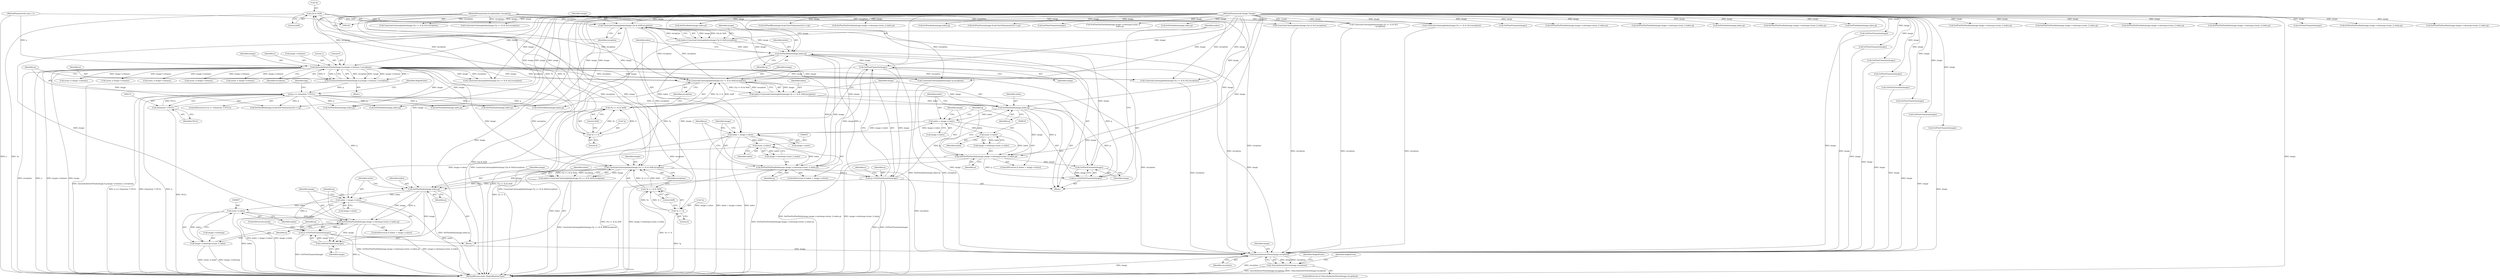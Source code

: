 digraph "0_ImageMagick_cc4ac341f29fa368da6ef01c207deaf8c61f6a2e@pointer" {
"1000680" [label="(Call,SetPixelIndex(image,index,q))"];
"1000671" [label="(Call,ConstrainColormapIndex(image,(*p >> 4) & 0x0f,exception))"];
"1000658" [label="(Call,GetPixelChannels(image))"];
"1000634" [label="(Call,SetPixelIndex(image,index,q))"];
"1000627" [label="(Call,ConstrainColormapIndex(image,(*p) & 0x0f,exception))"];
"1000623" [label="(Call,GetPixelChannels(image))"];
"1000601" [label="(Call,SetPixelIndex(image,index,q))"];
"1000592" [label="(Call,ConstrainColormapIndex(image,(*p >> 4) & 0x0f,exception))"];
"1000118" [label="(Call,QueueAuthenticPixels(image,0,y,image->columns,1,exception))"];
"1000106" [label="(MethodParameterIn,Image *image)"];
"1000109" [label="(MethodParameterIn,ssize_t y)"];
"1000110" [label="(MethodParameterIn,ExceptionInfo *exception)"];
"1000594" [label="(Call,(*p >> 4) & 0x0f)"];
"1000595" [label="(Call,*p >> 4)"];
"1000629" [label="(Call,(*p) & 0x0f)"];
"1000590" [label="(Call,index=ConstrainColormapIndex(image,(*p >> 4) & 0x0f,exception))"];
"1000128" [label="(Call,q == (Quantum *) NULL)"];
"1000116" [label="(Call,q=QueueAuthenticPixels(image,0,y,image->columns,1,exception))"];
"1000130" [label="(Call,(Quantum *) NULL)"];
"1000656" [label="(Call,q+=GetPixelChannels(image))"];
"1000644" [label="(Call,SetPixelViaPixelInfo(image,image->colormap+(ssize_t) index,q))"];
"1000650" [label="(Call,(ssize_t) index)"];
"1000639" [label="(Call,index < image->colors)"];
"1000606" [label="(Call,index < image->colors)"];
"1000611" [label="(Call,SetPixelViaPixelInfo(image,image->colormap+(ssize_t) index,q))"];
"1000617" [label="(Call,(ssize_t) index)"];
"1000625" [label="(Call,index=ConstrainColormapIndex(image,(*p) & 0x0f,exception))"];
"1000621" [label="(Call,q+=GetPixelChannels(image))"];
"1000673" [label="(Call,(*p >> 4) & 0x0f)"];
"1000674" [label="(Call,*p >> 4)"];
"1000669" [label="(Call,index=ConstrainColormapIndex(image,(*p >> 4) & 0x0f,exception))"];
"1000685" [label="(Call,index < image->colors)"];
"1000696" [label="(Call,(ssize_t) index)"];
"1000690" [label="(Call,SetPixelViaPixelInfo(image,image->colormap+(ssize_t) index,q))"];
"1000702" [label="(Call,q+=GetPixelChannels(image))"];
"1000704" [label="(Call,GetPixelChannels(image))"];
"1000800" [label="(Call,SyncAuthenticPixels(image,exception))"];
"1000799" [label="(Call,!SyncAuthenticPixels(image,exception))"];
"1000692" [label="(Call,image->colormap+(ssize_t) index)"];
"1000685" [label="(Call,index < image->colors)"];
"1000693" [label="(Call,image->colormap)"];
"1000607" [label="(Identifier,index)"];
"1000522" [label="(Call,GetPixelChannels(image))"];
"1000632" [label="(Literal,0x0f)"];
"1000764" [label="(Call,(ssize_t) image->columns)"];
"1000478" [label="(Call,GetPixelChannels(image))"];
"1000136" [label="(Identifier,bpp)"];
"1000641" [label="(Call,image->colors)"];
"1000686" [label="(Identifier,index)"];
"1000147" [label="(Call,(ssize_t) image->columns)"];
"1000403" [label="(Call,ConstrainColormapIndex(image,(*p) & 0x3,exception))"];
"1000364" [label="(Call,GetPixelChannels(image))"];
"1000740" [label="(Call,SetPixelViaPixelInfo(image,image->colormap+(ssize_t) index,q))"];
"1000260" [label="(Call,SetPixelViaPixelInfo(image,image->colormap+(ssize_t) index,q))"];
"1000298" [label="(Call,ConstrainColormapIndex(image,(*p >> 6) & 0x3,exception))"];
"1000594" [label="(Call,(*p >> 4) & 0x0f)"];
"1000611" [label="(Call,SetPixelViaPixelInfo(image,image->colormap+(ssize_t) index,q))"];
"1000121" [label="(Identifier,y)"];
"1000603" [label="(Identifier,index)"];
"1000122" [label="(Call,image->columns)"];
"1000580" [label="(Call,(ssize_t) image->columns)"];
"1000590" [label="(Call,index=ConstrainColormapIndex(image,(*p >> 4) & 0x0f,exception))"];
"1000626" [label="(Identifier,index)"];
"1000696" [label="(Call,(ssize_t) index)"];
"1000307" [label="(Call,SetPixelIndex(image,index,q))"];
"1000795" [label="(Call,GetPixelChannels(image))"];
"1000677" [label="(Literal,4)"];
"1000544" [label="(Call,SetPixelIndex(image,index,q))"];
"1000250" [label="(Call,SetPixelViaPixelInfo(image,image->colormap+(ssize_t) index,q))"];
"1000620" [label="(Identifier,q)"];
"1000658" [label="(Call,GetPixelChannels(image))"];
"1000628" [label="(Identifier,image)"];
"1000410" [label="(Call,SetPixelIndex(image,index,q))"];
"1000606" [label="(Call,index < image->colors)"];
"1000652" [label="(Identifier,index)"];
"1000134" [label="(Identifier,MagickFalse)"];
"1000510" [label="(Call,SetPixelViaPixelInfo(image,image->colormap+(ssize_t) index,q))"];
"1000106" [label="(MethodParameterIn,Image *image)"];
"1000598" [label="(Literal,4)"];
"1000646" [label="(Call,image->colormap+(ssize_t) index)"];
"1000699" [label="(Identifier,q)"];
"1000670" [label="(Identifier,index)"];
"1000682" [label="(Identifier,index)"];
"1000125" [label="(Literal,1)"];
"1000802" [label="(Identifier,exception)"];
"1000368" [label="(Call,ConstrainColormapIndex(image,(*p >> 2) & 0x3,exception))"];
"1000129" [label="(Identifier,q)"];
"1000678" [label="(Literal,0x0f)"];
"1000730" [label="(Call,SetPixelIndex(image,index,q))"];
"1000116" [label="(Call,q=QueueAuthenticPixels(image,0,y,image->columns,1,exception))"];
"1000627" [label="(Call,ConstrainColormapIndex(image,(*p) & 0x0f,exception))"];
"1000599" [label="(Literal,0x0f)"];
"1000684" [label="(ControlStructure,if (index < image->colors))"];
"1000447" [label="(Call,ConstrainColormapIndex(image,(*p >> 6) & 0x3,exception))"];
"1000640" [label="(Identifier,index)"];
"1000491" [label="(Call,ConstrainColormapIndex(image,(*p >> 4) & 0x3,exception))"];
"1000605" [label="(ControlStructure,if (index < image->colors))"];
"1000801" [label="(Identifier,image)"];
"1000659" [label="(Identifier,image)"];
"1000635" [label="(Identifier,image)"];
"1000690" [label="(Call,SetPixelViaPixelInfo(image,image->colormap+(ssize_t) index,q))"];
"1000634" [label="(Call,SetPixelIndex(image,index,q))"];
"1000286" [label="(Call,(ssize_t) image->columns)"];
"1000633" [label="(Identifier,exception)"];
"1000593" [label="(Identifier,image)"];
"1000698" [label="(Identifier,index)"];
"1000669" [label="(Call,index=ConstrainColormapIndex(image,(*p >> 4) & 0x0f,exception))"];
"1000608" [label="(Call,image->colors)"];
"1000687" [label="(Call,image->colors)"];
"1000657" [label="(Identifier,q)"];
"1000602" [label="(Identifier,image)"];
"1000621" [label="(Call,q+=GetPixelChannels(image))"];
"1000619" [label="(Identifier,index)"];
"1000111" [label="(Block,)"];
"1000622" [label="(Identifier,q)"];
"1000683" [label="(Identifier,q)"];
"1000655" [label="(Identifier,p)"];
"1000680" [label="(Call,SetPixelIndex(image,index,q))"];
"1000333" [label="(Call,ConstrainColormapIndex(image,(*p >> 4) & 0x3,exception))"];
"1000591" [label="(Identifier,index)"];
"1000601" [label="(Call,SetPixelIndex(image,index,q))"];
"1000656" [label="(Call,q+=GetPixelChannels(image))"];
"1000681" [label="(Identifier,image)"];
"1000387" [label="(Call,SetPixelViaPixelInfo(image,image->colormap+(ssize_t) index,q))"];
"1000317" [label="(Call,SetPixelViaPixelInfo(image,image->colormap+(ssize_t) index,q))"];
"1000110" [label="(MethodParameterIn,ExceptionInfo *exception)"];
"1000432" [label="(Call,GetPixelChannels(image))"];
"1000772" [label="(Call,SetPixelRed(image,ScaleCharToQuantum(*p++),q))"];
"1000117" [label="(Identifier,q)"];
"1000636" [label="(Identifier,index)"];
"1000109" [label="(MethodParameterIn,ssize_t y)"];
"1000466" [label="(Call,SetPixelViaPixelInfo(image,image->colormap+(ssize_t) index,q))"];
"1000638" [label="(ControlStructure,if (index < image->colors))"];
"1000623" [label="(Call,GetPixelChannels(image))"];
"1000399" [label="(Call,GetPixelChannels(image))"];
"1000715" [label="(Call,(ssize_t) image->columns)"];
"1000671" [label="(Call,ConstrainColormapIndex(image,(*p >> 4) & 0x0f,exception))"];
"1000703" [label="(Identifier,q)"];
"1000804" [label="(Identifier,MagickFalse)"];
"1000127" [label="(ControlStructure,if (q == (Quantum *) NULL))"];
"1000630" [label="(Call,*p)"];
"1000612" [label="(Identifier,image)"];
"1000800" [label="(Call,SyncAuthenticPixels(image,exception))"];
"1000188" [label="(Call,SetPixelViaPixelInfo(image,image->colormap+(ssize_t) index,q))"];
"1000692" [label="(Call,image->colormap+(ssize_t) index)"];
"1000668" [label="(Block,)"];
"1000637" [label="(Identifier,q)"];
"1000535" [label="(Call,ConstrainColormapIndex(image,(*p >> 2) & 0x3,\n                       exception))"];
"1000352" [label="(Call,SetPixelViaPixelInfo(image,image->colormap+(ssize_t) index,q))"];
"1000639" [label="(Call,index < image->colors)"];
"1000132" [label="(Identifier,NULL)"];
"1000118" [label="(Call,QueueAuthenticPixels(image,0,y,image->columns,1,exception))"];
"1000587" [label="(Identifier,x)"];
"1000807" [label="(MethodReturn,static MagickBooleanType)"];
"1000625" [label="(Call,index=ConstrainColormapIndex(image,(*p) & 0x0f,exception))"];
"1000456" [label="(Call,SetPixelIndex(image,index,q))"];
"1000500" [label="(Call,SetPixelIndex(image,index,q))"];
"1000701" [label="(Identifier,p)"];
"1000675" [label="(Call,*p)"];
"1000592" [label="(Call,ConstrainColormapIndex(image,(*p >> 4) & 0x0f,exception))"];
"1000178" [label="(Call,SetPixelIndex(image,index,q))"];
"1000120" [label="(Literal,0)"];
"1000786" [label="(Call,SetPixelBlue(image,ScaleCharToQuantum(*p++),q))"];
"1000604" [label="(Identifier,q)"];
"1000126" [label="(Identifier,exception)"];
"1000420" [label="(Call,SetPixelViaPixelInfo(image,image->colormap+(ssize_t) index,q))"];
"1000806" [label="(Identifier,MagickTrue)"];
"1000128" [label="(Call,q == (Quantum *) NULL)"];
"1000702" [label="(Call,q+=GetPixelChannels(image))"];
"1000617" [label="(Call,(ssize_t) index)"];
"1000679" [label="(Identifier,exception)"];
"1000673" [label="(Call,(*p >> 4) & 0x0f)"];
"1000342" [label="(Call,SetPixelIndex(image,index,q))"];
"1000644" [label="(Call,SetPixelViaPixelInfo(image,image->colormap+(ssize_t) index,q))"];
"1000674" [label="(Call,*p >> 4)"];
"1000798" [label="(ControlStructure,if (!SyncAuthenticPixels(image,exception)))"];
"1000130" [label="(Call,(Quantum *) NULL)"];
"1000566" [label="(Call,GetPixelChannels(image))"];
"1000240" [label="(Call,SetPixelIndex(image,index,q))"];
"1000691" [label="(Identifier,image)"];
"1000706" [label="(ControlStructure,break;)"];
"1000119" [label="(Identifier,image)"];
"1000650" [label="(Call,(ssize_t) index)"];
"1000779" [label="(Call,SetPixelGreen(image,ScaleCharToQuantum(*p++),q))"];
"1000595" [label="(Call,*p >> 4)"];
"1000672" [label="(Identifier,image)"];
"1000799" [label="(Call,!SyncAuthenticPixels(image,exception))"];
"1000272" [label="(Call,GetPixelChannels(image))"];
"1000329" [label="(Call,GetPixelChannels(image))"];
"1000624" [label="(Identifier,image)"];
"1000596" [label="(Call,*p)"];
"1000554" [label="(Call,SetPixelViaPixelInfo(image,image->colormap+(ssize_t)\n                        index,q))"];
"1000754" [label="(Call,GetPixelChannels(image))"];
"1000600" [label="(Identifier,exception)"];
"1000705" [label="(Identifier,image)"];
"1000200" [label="(Call,GetPixelChannels(image))"];
"1000645" [label="(Identifier,image)"];
"1000629" [label="(Call,(*p) & 0x0f)"];
"1000589" [label="(Block,)"];
"1000613" [label="(Call,image->colormap+(ssize_t) index)"];
"1000704" [label="(Call,GetPixelChannels(image))"];
"1000377" [label="(Call,SetPixelIndex(image,index,q))"];
"1000653" [label="(Identifier,q)"];
"1000725" [label="(Call,ConstrainColormapIndex(image,*p,exception))"];
"1000680" -> "1000668"  [label="AST: "];
"1000680" -> "1000683"  [label="CFG: "];
"1000681" -> "1000680"  [label="AST: "];
"1000682" -> "1000680"  [label="AST: "];
"1000683" -> "1000680"  [label="AST: "];
"1000686" -> "1000680"  [label="CFG: "];
"1000680" -> "1000807"  [label="DDG: SetPixelIndex(image,index,q)"];
"1000671" -> "1000680"  [label="DDG: image"];
"1000106" -> "1000680"  [label="DDG: image"];
"1000669" -> "1000680"  [label="DDG: index"];
"1000128" -> "1000680"  [label="DDG: q"];
"1000656" -> "1000680"  [label="DDG: q"];
"1000680" -> "1000685"  [label="DDG: index"];
"1000680" -> "1000690"  [label="DDG: image"];
"1000680" -> "1000690"  [label="DDG: q"];
"1000680" -> "1000702"  [label="DDG: q"];
"1000680" -> "1000704"  [label="DDG: image"];
"1000671" -> "1000669"  [label="AST: "];
"1000671" -> "1000679"  [label="CFG: "];
"1000672" -> "1000671"  [label="AST: "];
"1000673" -> "1000671"  [label="AST: "];
"1000679" -> "1000671"  [label="AST: "];
"1000669" -> "1000671"  [label="CFG: "];
"1000671" -> "1000807"  [label="DDG: (*p >> 4) & 0x0f"];
"1000671" -> "1000669"  [label="DDG: image"];
"1000671" -> "1000669"  [label="DDG: (*p >> 4) & 0x0f"];
"1000671" -> "1000669"  [label="DDG: exception"];
"1000658" -> "1000671"  [label="DDG: image"];
"1000118" -> "1000671"  [label="DDG: image"];
"1000118" -> "1000671"  [label="DDG: exception"];
"1000106" -> "1000671"  [label="DDG: image"];
"1000673" -> "1000671"  [label="DDG: *p >> 4"];
"1000673" -> "1000671"  [label="DDG: 0x0f"];
"1000627" -> "1000671"  [label="DDG: exception"];
"1000110" -> "1000671"  [label="DDG: exception"];
"1000671" -> "1000800"  [label="DDG: exception"];
"1000658" -> "1000656"  [label="AST: "];
"1000658" -> "1000659"  [label="CFG: "];
"1000659" -> "1000658"  [label="AST: "];
"1000656" -> "1000658"  [label="CFG: "];
"1000658" -> "1000592"  [label="DDG: image"];
"1000658" -> "1000656"  [label="DDG: image"];
"1000634" -> "1000658"  [label="DDG: image"];
"1000644" -> "1000658"  [label="DDG: image"];
"1000106" -> "1000658"  [label="DDG: image"];
"1000658" -> "1000800"  [label="DDG: image"];
"1000634" -> "1000589"  [label="AST: "];
"1000634" -> "1000637"  [label="CFG: "];
"1000635" -> "1000634"  [label="AST: "];
"1000636" -> "1000634"  [label="AST: "];
"1000637" -> "1000634"  [label="AST: "];
"1000640" -> "1000634"  [label="CFG: "];
"1000634" -> "1000807"  [label="DDG: SetPixelIndex(image,index,q)"];
"1000627" -> "1000634"  [label="DDG: image"];
"1000106" -> "1000634"  [label="DDG: image"];
"1000625" -> "1000634"  [label="DDG: index"];
"1000621" -> "1000634"  [label="DDG: q"];
"1000634" -> "1000639"  [label="DDG: index"];
"1000634" -> "1000644"  [label="DDG: image"];
"1000634" -> "1000644"  [label="DDG: q"];
"1000634" -> "1000656"  [label="DDG: q"];
"1000627" -> "1000625"  [label="AST: "];
"1000627" -> "1000633"  [label="CFG: "];
"1000628" -> "1000627"  [label="AST: "];
"1000629" -> "1000627"  [label="AST: "];
"1000633" -> "1000627"  [label="AST: "];
"1000625" -> "1000627"  [label="CFG: "];
"1000627" -> "1000807"  [label="DDG: (*p) & 0x0f"];
"1000627" -> "1000592"  [label="DDG: exception"];
"1000627" -> "1000625"  [label="DDG: image"];
"1000627" -> "1000625"  [label="DDG: (*p) & 0x0f"];
"1000627" -> "1000625"  [label="DDG: exception"];
"1000623" -> "1000627"  [label="DDG: image"];
"1000106" -> "1000627"  [label="DDG: image"];
"1000629" -> "1000627"  [label="DDG: *p"];
"1000629" -> "1000627"  [label="DDG: 0x0f"];
"1000592" -> "1000627"  [label="DDG: exception"];
"1000110" -> "1000627"  [label="DDG: exception"];
"1000627" -> "1000800"  [label="DDG: exception"];
"1000623" -> "1000621"  [label="AST: "];
"1000623" -> "1000624"  [label="CFG: "];
"1000624" -> "1000623"  [label="AST: "];
"1000621" -> "1000623"  [label="CFG: "];
"1000623" -> "1000621"  [label="DDG: image"];
"1000601" -> "1000623"  [label="DDG: image"];
"1000611" -> "1000623"  [label="DDG: image"];
"1000106" -> "1000623"  [label="DDG: image"];
"1000601" -> "1000589"  [label="AST: "];
"1000601" -> "1000604"  [label="CFG: "];
"1000602" -> "1000601"  [label="AST: "];
"1000603" -> "1000601"  [label="AST: "];
"1000604" -> "1000601"  [label="AST: "];
"1000607" -> "1000601"  [label="CFG: "];
"1000592" -> "1000601"  [label="DDG: image"];
"1000106" -> "1000601"  [label="DDG: image"];
"1000590" -> "1000601"  [label="DDG: index"];
"1000128" -> "1000601"  [label="DDG: q"];
"1000656" -> "1000601"  [label="DDG: q"];
"1000601" -> "1000606"  [label="DDG: index"];
"1000601" -> "1000611"  [label="DDG: image"];
"1000601" -> "1000611"  [label="DDG: q"];
"1000601" -> "1000621"  [label="DDG: q"];
"1000592" -> "1000590"  [label="AST: "];
"1000592" -> "1000600"  [label="CFG: "];
"1000593" -> "1000592"  [label="AST: "];
"1000594" -> "1000592"  [label="AST: "];
"1000600" -> "1000592"  [label="AST: "];
"1000590" -> "1000592"  [label="CFG: "];
"1000592" -> "1000807"  [label="DDG: (*p >> 4) & 0x0f"];
"1000592" -> "1000590"  [label="DDG: image"];
"1000592" -> "1000590"  [label="DDG: (*p >> 4) & 0x0f"];
"1000592" -> "1000590"  [label="DDG: exception"];
"1000118" -> "1000592"  [label="DDG: image"];
"1000118" -> "1000592"  [label="DDG: exception"];
"1000106" -> "1000592"  [label="DDG: image"];
"1000594" -> "1000592"  [label="DDG: *p >> 4"];
"1000594" -> "1000592"  [label="DDG: 0x0f"];
"1000110" -> "1000592"  [label="DDG: exception"];
"1000118" -> "1000116"  [label="AST: "];
"1000118" -> "1000126"  [label="CFG: "];
"1000119" -> "1000118"  [label="AST: "];
"1000120" -> "1000118"  [label="AST: "];
"1000121" -> "1000118"  [label="AST: "];
"1000122" -> "1000118"  [label="AST: "];
"1000125" -> "1000118"  [label="AST: "];
"1000126" -> "1000118"  [label="AST: "];
"1000116" -> "1000118"  [label="CFG: "];
"1000118" -> "1000807"  [label="DDG: exception"];
"1000118" -> "1000807"  [label="DDG: y"];
"1000118" -> "1000807"  [label="DDG: image->columns"];
"1000118" -> "1000807"  [label="DDG: image"];
"1000118" -> "1000116"  [label="DDG: exception"];
"1000118" -> "1000116"  [label="DDG: image"];
"1000118" -> "1000116"  [label="DDG: image->columns"];
"1000118" -> "1000116"  [label="DDG: 1"];
"1000118" -> "1000116"  [label="DDG: 0"];
"1000118" -> "1000116"  [label="DDG: y"];
"1000106" -> "1000118"  [label="DDG: image"];
"1000109" -> "1000118"  [label="DDG: y"];
"1000110" -> "1000118"  [label="DDG: exception"];
"1000118" -> "1000147"  [label="DDG: image->columns"];
"1000118" -> "1000178"  [label="DDG: image"];
"1000118" -> "1000240"  [label="DDG: image"];
"1000118" -> "1000286"  [label="DDG: image->columns"];
"1000118" -> "1000298"  [label="DDG: image"];
"1000118" -> "1000298"  [label="DDG: exception"];
"1000118" -> "1000447"  [label="DDG: image"];
"1000118" -> "1000447"  [label="DDG: exception"];
"1000118" -> "1000580"  [label="DDG: image->columns"];
"1000118" -> "1000715"  [label="DDG: image->columns"];
"1000118" -> "1000725"  [label="DDG: image"];
"1000118" -> "1000725"  [label="DDG: exception"];
"1000118" -> "1000764"  [label="DDG: image->columns"];
"1000118" -> "1000772"  [label="DDG: image"];
"1000118" -> "1000800"  [label="DDG: image"];
"1000118" -> "1000800"  [label="DDG: exception"];
"1000106" -> "1000105"  [label="AST: "];
"1000106" -> "1000807"  [label="DDG: image"];
"1000106" -> "1000178"  [label="DDG: image"];
"1000106" -> "1000188"  [label="DDG: image"];
"1000106" -> "1000200"  [label="DDG: image"];
"1000106" -> "1000240"  [label="DDG: image"];
"1000106" -> "1000250"  [label="DDG: image"];
"1000106" -> "1000260"  [label="DDG: image"];
"1000106" -> "1000272"  [label="DDG: image"];
"1000106" -> "1000298"  [label="DDG: image"];
"1000106" -> "1000307"  [label="DDG: image"];
"1000106" -> "1000317"  [label="DDG: image"];
"1000106" -> "1000329"  [label="DDG: image"];
"1000106" -> "1000333"  [label="DDG: image"];
"1000106" -> "1000342"  [label="DDG: image"];
"1000106" -> "1000352"  [label="DDG: image"];
"1000106" -> "1000364"  [label="DDG: image"];
"1000106" -> "1000368"  [label="DDG: image"];
"1000106" -> "1000377"  [label="DDG: image"];
"1000106" -> "1000387"  [label="DDG: image"];
"1000106" -> "1000399"  [label="DDG: image"];
"1000106" -> "1000403"  [label="DDG: image"];
"1000106" -> "1000410"  [label="DDG: image"];
"1000106" -> "1000420"  [label="DDG: image"];
"1000106" -> "1000432"  [label="DDG: image"];
"1000106" -> "1000447"  [label="DDG: image"];
"1000106" -> "1000456"  [label="DDG: image"];
"1000106" -> "1000466"  [label="DDG: image"];
"1000106" -> "1000478"  [label="DDG: image"];
"1000106" -> "1000491"  [label="DDG: image"];
"1000106" -> "1000500"  [label="DDG: image"];
"1000106" -> "1000510"  [label="DDG: image"];
"1000106" -> "1000522"  [label="DDG: image"];
"1000106" -> "1000535"  [label="DDG: image"];
"1000106" -> "1000544"  [label="DDG: image"];
"1000106" -> "1000554"  [label="DDG: image"];
"1000106" -> "1000566"  [label="DDG: image"];
"1000106" -> "1000611"  [label="DDG: image"];
"1000106" -> "1000644"  [label="DDG: image"];
"1000106" -> "1000690"  [label="DDG: image"];
"1000106" -> "1000704"  [label="DDG: image"];
"1000106" -> "1000725"  [label="DDG: image"];
"1000106" -> "1000730"  [label="DDG: image"];
"1000106" -> "1000740"  [label="DDG: image"];
"1000106" -> "1000754"  [label="DDG: image"];
"1000106" -> "1000772"  [label="DDG: image"];
"1000106" -> "1000779"  [label="DDG: image"];
"1000106" -> "1000786"  [label="DDG: image"];
"1000106" -> "1000795"  [label="DDG: image"];
"1000106" -> "1000800"  [label="DDG: image"];
"1000109" -> "1000105"  [label="AST: "];
"1000109" -> "1000807"  [label="DDG: y"];
"1000110" -> "1000105"  [label="AST: "];
"1000110" -> "1000807"  [label="DDG: exception"];
"1000110" -> "1000298"  [label="DDG: exception"];
"1000110" -> "1000333"  [label="DDG: exception"];
"1000110" -> "1000368"  [label="DDG: exception"];
"1000110" -> "1000403"  [label="DDG: exception"];
"1000110" -> "1000447"  [label="DDG: exception"];
"1000110" -> "1000491"  [label="DDG: exception"];
"1000110" -> "1000535"  [label="DDG: exception"];
"1000110" -> "1000725"  [label="DDG: exception"];
"1000110" -> "1000800"  [label="DDG: exception"];
"1000594" -> "1000599"  [label="CFG: "];
"1000595" -> "1000594"  [label="AST: "];
"1000599" -> "1000594"  [label="AST: "];
"1000600" -> "1000594"  [label="CFG: "];
"1000594" -> "1000807"  [label="DDG: *p >> 4"];
"1000595" -> "1000594"  [label="DDG: *p"];
"1000595" -> "1000594"  [label="DDG: 4"];
"1000595" -> "1000598"  [label="CFG: "];
"1000596" -> "1000595"  [label="AST: "];
"1000598" -> "1000595"  [label="AST: "];
"1000599" -> "1000595"  [label="CFG: "];
"1000629" -> "1000595"  [label="DDG: *p"];
"1000595" -> "1000629"  [label="DDG: *p"];
"1000629" -> "1000632"  [label="CFG: "];
"1000630" -> "1000629"  [label="AST: "];
"1000632" -> "1000629"  [label="AST: "];
"1000633" -> "1000629"  [label="CFG: "];
"1000629" -> "1000807"  [label="DDG: *p"];
"1000629" -> "1000674"  [label="DDG: *p"];
"1000590" -> "1000589"  [label="AST: "];
"1000591" -> "1000590"  [label="AST: "];
"1000602" -> "1000590"  [label="CFG: "];
"1000590" -> "1000807"  [label="DDG: ConstrainColormapIndex(image,(*p >> 4) & 0x0f,exception)"];
"1000128" -> "1000127"  [label="AST: "];
"1000128" -> "1000130"  [label="CFG: "];
"1000129" -> "1000128"  [label="AST: "];
"1000130" -> "1000128"  [label="AST: "];
"1000134" -> "1000128"  [label="CFG: "];
"1000136" -> "1000128"  [label="CFG: "];
"1000128" -> "1000807"  [label="DDG: (Quantum *) NULL"];
"1000128" -> "1000807"  [label="DDG: q"];
"1000128" -> "1000807"  [label="DDG: q == (Quantum *) NULL"];
"1000116" -> "1000128"  [label="DDG: q"];
"1000130" -> "1000128"  [label="DDG: NULL"];
"1000128" -> "1000178"  [label="DDG: q"];
"1000128" -> "1000240"  [label="DDG: q"];
"1000128" -> "1000307"  [label="DDG: q"];
"1000128" -> "1000456"  [label="DDG: q"];
"1000128" -> "1000730"  [label="DDG: q"];
"1000128" -> "1000772"  [label="DDG: q"];
"1000116" -> "1000111"  [label="AST: "];
"1000117" -> "1000116"  [label="AST: "];
"1000129" -> "1000116"  [label="CFG: "];
"1000116" -> "1000807"  [label="DDG: QueueAuthenticPixels(image,0,y,image->columns,1,exception)"];
"1000130" -> "1000132"  [label="CFG: "];
"1000131" -> "1000130"  [label="AST: "];
"1000132" -> "1000130"  [label="AST: "];
"1000130" -> "1000807"  [label="DDG: NULL"];
"1000656" -> "1000589"  [label="AST: "];
"1000657" -> "1000656"  [label="AST: "];
"1000587" -> "1000656"  [label="CFG: "];
"1000656" -> "1000807"  [label="DDG: GetPixelChannels(image)"];
"1000656" -> "1000807"  [label="DDG: q"];
"1000644" -> "1000656"  [label="DDG: q"];
"1000644" -> "1000638"  [label="AST: "];
"1000644" -> "1000653"  [label="CFG: "];
"1000645" -> "1000644"  [label="AST: "];
"1000646" -> "1000644"  [label="AST: "];
"1000653" -> "1000644"  [label="AST: "];
"1000655" -> "1000644"  [label="CFG: "];
"1000644" -> "1000807"  [label="DDG: image->colormap+(ssize_t) index"];
"1000644" -> "1000807"  [label="DDG: SetPixelViaPixelInfo(image,image->colormap+(ssize_t) index,q)"];
"1000650" -> "1000644"  [label="DDG: index"];
"1000650" -> "1000646"  [label="AST: "];
"1000650" -> "1000652"  [label="CFG: "];
"1000651" -> "1000650"  [label="AST: "];
"1000652" -> "1000650"  [label="AST: "];
"1000646" -> "1000650"  [label="CFG: "];
"1000650" -> "1000807"  [label="DDG: index"];
"1000650" -> "1000646"  [label="DDG: index"];
"1000639" -> "1000650"  [label="DDG: index"];
"1000639" -> "1000638"  [label="AST: "];
"1000639" -> "1000641"  [label="CFG: "];
"1000640" -> "1000639"  [label="AST: "];
"1000641" -> "1000639"  [label="AST: "];
"1000645" -> "1000639"  [label="CFG: "];
"1000655" -> "1000639"  [label="CFG: "];
"1000639" -> "1000807"  [label="DDG: image->colors"];
"1000639" -> "1000807"  [label="DDG: index < image->colors"];
"1000639" -> "1000807"  [label="DDG: index"];
"1000639" -> "1000606"  [label="DDG: image->colors"];
"1000606" -> "1000639"  [label="DDG: image->colors"];
"1000639" -> "1000685"  [label="DDG: image->colors"];
"1000606" -> "1000605"  [label="AST: "];
"1000606" -> "1000608"  [label="CFG: "];
"1000607" -> "1000606"  [label="AST: "];
"1000608" -> "1000606"  [label="AST: "];
"1000612" -> "1000606"  [label="CFG: "];
"1000622" -> "1000606"  [label="CFG: "];
"1000606" -> "1000617"  [label="DDG: index"];
"1000611" -> "1000605"  [label="AST: "];
"1000611" -> "1000620"  [label="CFG: "];
"1000612" -> "1000611"  [label="AST: "];
"1000613" -> "1000611"  [label="AST: "];
"1000620" -> "1000611"  [label="AST: "];
"1000622" -> "1000611"  [label="CFG: "];
"1000611" -> "1000807"  [label="DDG: image->colormap+(ssize_t) index"];
"1000611" -> "1000807"  [label="DDG: SetPixelViaPixelInfo(image,image->colormap+(ssize_t) index,q)"];
"1000617" -> "1000611"  [label="DDG: index"];
"1000611" -> "1000621"  [label="DDG: q"];
"1000617" -> "1000613"  [label="AST: "];
"1000617" -> "1000619"  [label="CFG: "];
"1000618" -> "1000617"  [label="AST: "];
"1000619" -> "1000617"  [label="AST: "];
"1000613" -> "1000617"  [label="CFG: "];
"1000617" -> "1000613"  [label="DDG: index"];
"1000625" -> "1000589"  [label="AST: "];
"1000626" -> "1000625"  [label="AST: "];
"1000635" -> "1000625"  [label="CFG: "];
"1000625" -> "1000807"  [label="DDG: ConstrainColormapIndex(image,(*p) & 0x0f,exception)"];
"1000621" -> "1000589"  [label="AST: "];
"1000622" -> "1000621"  [label="AST: "];
"1000626" -> "1000621"  [label="CFG: "];
"1000673" -> "1000678"  [label="CFG: "];
"1000674" -> "1000673"  [label="AST: "];
"1000678" -> "1000673"  [label="AST: "];
"1000679" -> "1000673"  [label="CFG: "];
"1000673" -> "1000807"  [label="DDG: *p >> 4"];
"1000674" -> "1000673"  [label="DDG: *p"];
"1000674" -> "1000673"  [label="DDG: 4"];
"1000674" -> "1000677"  [label="CFG: "];
"1000675" -> "1000674"  [label="AST: "];
"1000677" -> "1000674"  [label="AST: "];
"1000678" -> "1000674"  [label="CFG: "];
"1000674" -> "1000807"  [label="DDG: *p"];
"1000669" -> "1000668"  [label="AST: "];
"1000670" -> "1000669"  [label="AST: "];
"1000681" -> "1000669"  [label="CFG: "];
"1000669" -> "1000807"  [label="DDG: ConstrainColormapIndex(image,(*p >> 4) & 0x0f,exception)"];
"1000685" -> "1000684"  [label="AST: "];
"1000685" -> "1000687"  [label="CFG: "];
"1000686" -> "1000685"  [label="AST: "];
"1000687" -> "1000685"  [label="AST: "];
"1000691" -> "1000685"  [label="CFG: "];
"1000701" -> "1000685"  [label="CFG: "];
"1000685" -> "1000807"  [label="DDG: index < image->colors"];
"1000685" -> "1000807"  [label="DDG: image->colors"];
"1000685" -> "1000807"  [label="DDG: index"];
"1000685" -> "1000696"  [label="DDG: index"];
"1000696" -> "1000692"  [label="AST: "];
"1000696" -> "1000698"  [label="CFG: "];
"1000697" -> "1000696"  [label="AST: "];
"1000698" -> "1000696"  [label="AST: "];
"1000692" -> "1000696"  [label="CFG: "];
"1000696" -> "1000807"  [label="DDG: index"];
"1000696" -> "1000690"  [label="DDG: index"];
"1000696" -> "1000692"  [label="DDG: index"];
"1000690" -> "1000684"  [label="AST: "];
"1000690" -> "1000699"  [label="CFG: "];
"1000691" -> "1000690"  [label="AST: "];
"1000692" -> "1000690"  [label="AST: "];
"1000699" -> "1000690"  [label="AST: "];
"1000701" -> "1000690"  [label="CFG: "];
"1000690" -> "1000807"  [label="DDG: SetPixelViaPixelInfo(image,image->colormap+(ssize_t) index,q)"];
"1000690" -> "1000807"  [label="DDG: image->colormap+(ssize_t) index"];
"1000690" -> "1000702"  [label="DDG: q"];
"1000690" -> "1000704"  [label="DDG: image"];
"1000702" -> "1000668"  [label="AST: "];
"1000702" -> "1000704"  [label="CFG: "];
"1000703" -> "1000702"  [label="AST: "];
"1000704" -> "1000702"  [label="AST: "];
"1000706" -> "1000702"  [label="CFG: "];
"1000702" -> "1000807"  [label="DDG: q"];
"1000702" -> "1000807"  [label="DDG: GetPixelChannels(image)"];
"1000704" -> "1000702"  [label="DDG: image"];
"1000704" -> "1000705"  [label="CFG: "];
"1000705" -> "1000704"  [label="AST: "];
"1000704" -> "1000800"  [label="DDG: image"];
"1000800" -> "1000799"  [label="AST: "];
"1000800" -> "1000802"  [label="CFG: "];
"1000801" -> "1000800"  [label="AST: "];
"1000802" -> "1000800"  [label="AST: "];
"1000799" -> "1000800"  [label="CFG: "];
"1000800" -> "1000807"  [label="DDG: exception"];
"1000800" -> "1000807"  [label="DDG: image"];
"1000800" -> "1000799"  [label="DDG: image"];
"1000800" -> "1000799"  [label="DDG: exception"];
"1000200" -> "1000800"  [label="DDG: image"];
"1000795" -> "1000800"  [label="DDG: image"];
"1000754" -> "1000800"  [label="DDG: image"];
"1000478" -> "1000800"  [label="DDG: image"];
"1000432" -> "1000800"  [label="DDG: image"];
"1000272" -> "1000800"  [label="DDG: image"];
"1000566" -> "1000800"  [label="DDG: image"];
"1000522" -> "1000800"  [label="DDG: image"];
"1000447" -> "1000800"  [label="DDG: exception"];
"1000403" -> "1000800"  [label="DDG: exception"];
"1000491" -> "1000800"  [label="DDG: exception"];
"1000535" -> "1000800"  [label="DDG: exception"];
"1000725" -> "1000800"  [label="DDG: exception"];
"1000799" -> "1000798"  [label="AST: "];
"1000804" -> "1000799"  [label="CFG: "];
"1000806" -> "1000799"  [label="CFG: "];
"1000799" -> "1000807"  [label="DDG: SyncAuthenticPixels(image,exception)"];
"1000799" -> "1000807"  [label="DDG: !SyncAuthenticPixels(image,exception)"];
"1000693" -> "1000692"  [label="AST: "];
"1000699" -> "1000692"  [label="CFG: "];
"1000692" -> "1000807"  [label="DDG: image->colormap"];
"1000692" -> "1000807"  [label="DDG: (ssize_t) index"];
}
